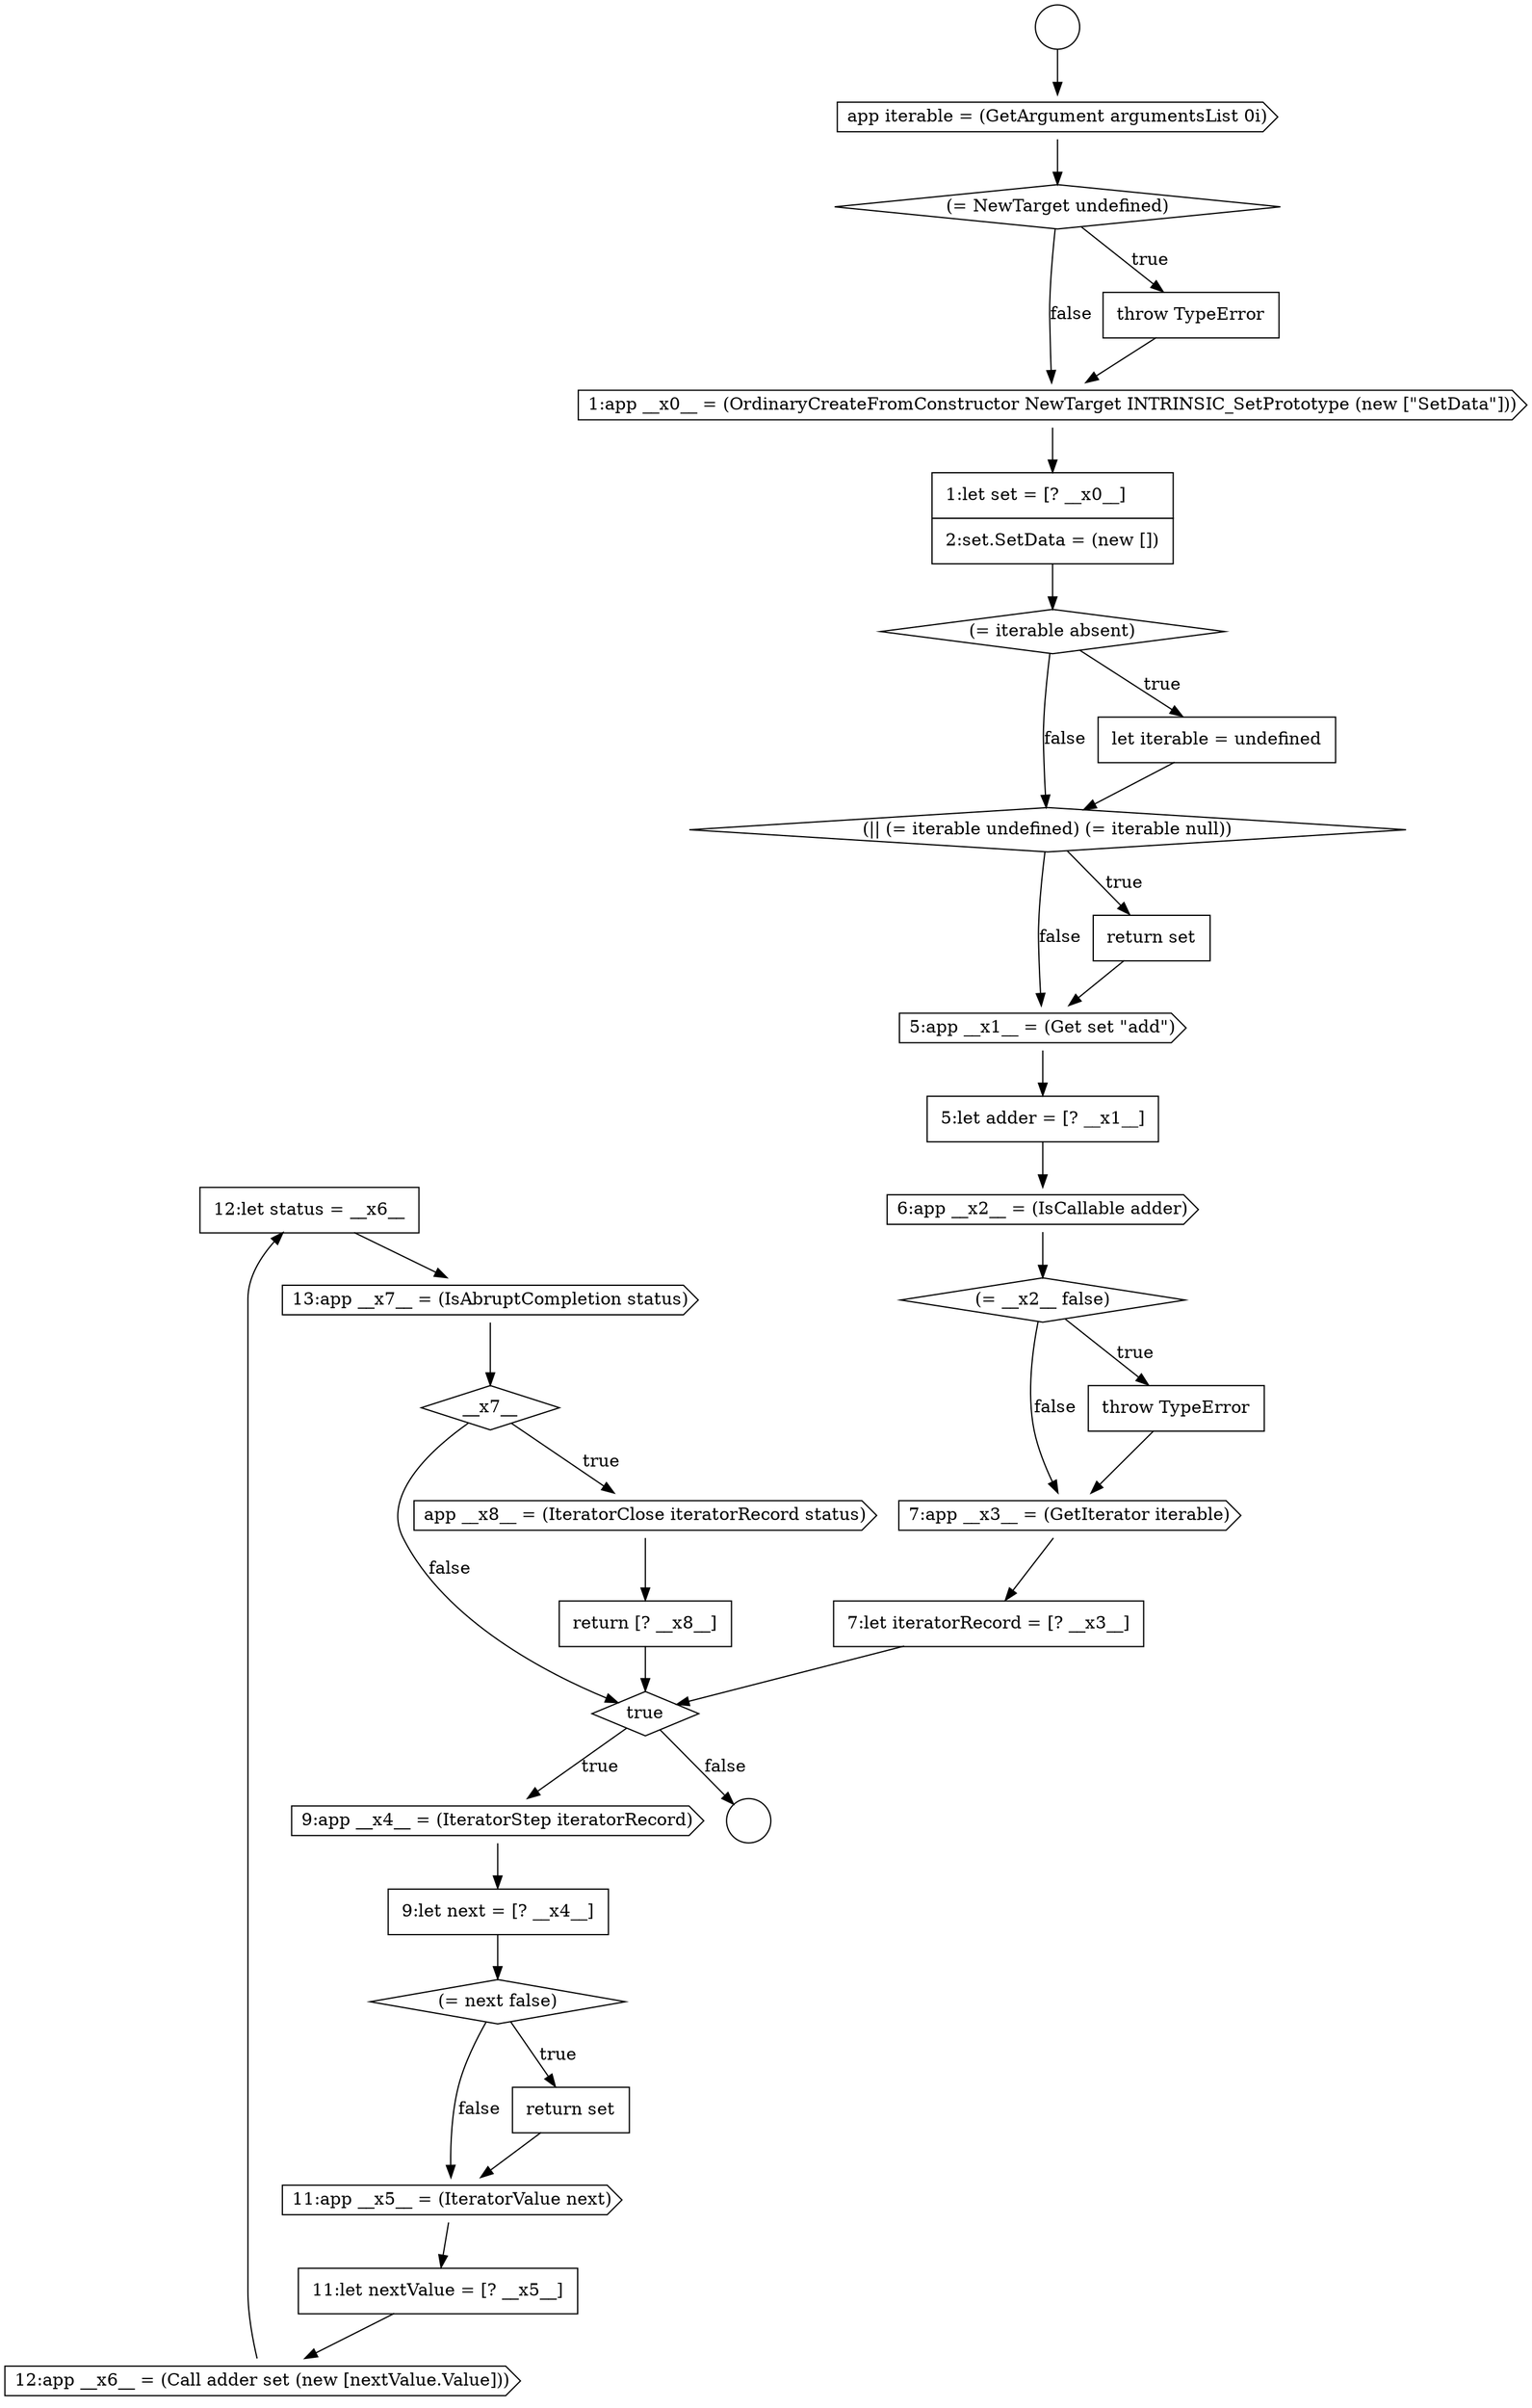 digraph {
  node15720 [shape=none, margin=0, label=<<font color="black">
    <table border="0" cellborder="1" cellspacing="0" cellpadding="10">
      <tr><td align="left">12:let status = __x6__</td></tr>
    </table>
  </font>> color="black" fillcolor="white" style=filled]
  node15723 [shape=cds, label=<<font color="black">app __x8__ = (IteratorClose iteratorRecord status)</font>> color="black" fillcolor="white" style=filled]
  node15706 [shape=none, margin=0, label=<<font color="black">
    <table border="0" cellborder="1" cellspacing="0" cellpadding="10">
      <tr><td align="left">5:let adder = [? __x1__]</td></tr>
    </table>
  </font>> color="black" fillcolor="white" style=filled]
  node15695 [shape=circle label=" " color="black" fillcolor="white" style=filled]
  node15716 [shape=none, margin=0, label=<<font color="black">
    <table border="0" cellborder="1" cellspacing="0" cellpadding="10">
      <tr><td align="left">return set</td></tr>
    </table>
  </font>> color="black" fillcolor="white" style=filled]
  node15697 [shape=diamond, label=<<font color="black">(= NewTarget undefined)</font>> color="black" fillcolor="white" style=filled]
  node15719 [shape=cds, label=<<font color="black">12:app __x6__ = (Call adder set (new [nextValue.Value]))</font>> color="black" fillcolor="white" style=filled]
  node15724 [shape=none, margin=0, label=<<font color="black">
    <table border="0" cellborder="1" cellspacing="0" cellpadding="10">
      <tr><td align="left">return [? __x8__]</td></tr>
    </table>
  </font>> color="black" fillcolor="white" style=filled]
  node15721 [shape=cds, label=<<font color="black">13:app __x7__ = (IsAbruptCompletion status)</font>> color="black" fillcolor="white" style=filled]
  node15699 [shape=cds, label=<<font color="black">1:app __x0__ = (OrdinaryCreateFromConstructor NewTarget INTRINSIC_SetPrototype (new [&quot;SetData&quot;]))</font>> color="black" fillcolor="white" style=filled]
  node15705 [shape=cds, label=<<font color="black">5:app __x1__ = (Get set &quot;add&quot;)</font>> color="black" fillcolor="white" style=filled]
  node15722 [shape=diamond, label=<<font color="black">__x7__</font>> color="black" fillcolor="white" style=filled]
  node15698 [shape=none, margin=0, label=<<font color="black">
    <table border="0" cellborder="1" cellspacing="0" cellpadding="10">
      <tr><td align="left">throw TypeError</td></tr>
    </table>
  </font>> color="black" fillcolor="white" style=filled]
  node15703 [shape=diamond, label=<<font color="black">(|| (= iterable undefined) (= iterable null))</font>> color="black" fillcolor="white" style=filled]
  node15712 [shape=diamond, label=<<font color="black">true</font>> color="black" fillcolor="white" style=filled]
  node15710 [shape=cds, label=<<font color="black">7:app __x3__ = (GetIterator iterable)</font>> color="black" fillcolor="white" style=filled]
  node15702 [shape=none, margin=0, label=<<font color="black">
    <table border="0" cellborder="1" cellspacing="0" cellpadding="10">
      <tr><td align="left">let iterable = undefined</td></tr>
    </table>
  </font>> color="black" fillcolor="white" style=filled]
  node15714 [shape=none, margin=0, label=<<font color="black">
    <table border="0" cellborder="1" cellspacing="0" cellpadding="10">
      <tr><td align="left">9:let next = [? __x4__]</td></tr>
    </table>
  </font>> color="black" fillcolor="white" style=filled]
  node15707 [shape=cds, label=<<font color="black">6:app __x2__ = (IsCallable adder)</font>> color="black" fillcolor="white" style=filled]
  node15715 [shape=diamond, label=<<font color="black">(= next false)</font>> color="black" fillcolor="white" style=filled]
  node15696 [shape=cds, label=<<font color="black">app iterable = (GetArgument argumentsList 0i)</font>> color="black" fillcolor="white" style=filled]
  node15718 [shape=none, margin=0, label=<<font color="black">
    <table border="0" cellborder="1" cellspacing="0" cellpadding="10">
      <tr><td align="left">11:let nextValue = [? __x5__]</td></tr>
    </table>
  </font>> color="black" fillcolor="white" style=filled]
  node15708 [shape=diamond, label=<<font color="black">(= __x2__ false)</font>> color="black" fillcolor="white" style=filled]
  node15700 [shape=none, margin=0, label=<<font color="black">
    <table border="0" cellborder="1" cellspacing="0" cellpadding="10">
      <tr><td align="left">1:let set = [? __x0__]</td></tr>
      <tr><td align="left">2:set.SetData = (new [])</td></tr>
    </table>
  </font>> color="black" fillcolor="white" style=filled]
  node15701 [shape=diamond, label=<<font color="black">(= iterable absent)</font>> color="black" fillcolor="white" style=filled]
  node15713 [shape=cds, label=<<font color="black">9:app __x4__ = (IteratorStep iteratorRecord)</font>> color="black" fillcolor="white" style=filled]
  node15704 [shape=none, margin=0, label=<<font color="black">
    <table border="0" cellborder="1" cellspacing="0" cellpadding="10">
      <tr><td align="left">return set</td></tr>
    </table>
  </font>> color="black" fillcolor="white" style=filled]
  node15717 [shape=cds, label=<<font color="black">11:app __x5__ = (IteratorValue next)</font>> color="black" fillcolor="white" style=filled]
  node15694 [shape=circle label=" " color="black" fillcolor="white" style=filled]
  node15711 [shape=none, margin=0, label=<<font color="black">
    <table border="0" cellborder="1" cellspacing="0" cellpadding="10">
      <tr><td align="left">7:let iteratorRecord = [? __x3__]</td></tr>
    </table>
  </font>> color="black" fillcolor="white" style=filled]
  node15709 [shape=none, margin=0, label=<<font color="black">
    <table border="0" cellborder="1" cellspacing="0" cellpadding="10">
      <tr><td align="left">throw TypeError</td></tr>
    </table>
  </font>> color="black" fillcolor="white" style=filled]
  node15700 -> node15701 [ color="black"]
  node15724 -> node15712 [ color="black"]
  node15721 -> node15722 [ color="black"]
  node15697 -> node15698 [label=<<font color="black">true</font>> color="black"]
  node15697 -> node15699 [label=<<font color="black">false</font>> color="black"]
  node15708 -> node15709 [label=<<font color="black">true</font>> color="black"]
  node15708 -> node15710 [label=<<font color="black">false</font>> color="black"]
  node15702 -> node15703 [ color="black"]
  node15715 -> node15716 [label=<<font color="black">true</font>> color="black"]
  node15715 -> node15717 [label=<<font color="black">false</font>> color="black"]
  node15716 -> node15717 [ color="black"]
  node15699 -> node15700 [ color="black"]
  node15713 -> node15714 [ color="black"]
  node15711 -> node15712 [ color="black"]
  node15701 -> node15702 [label=<<font color="black">true</font>> color="black"]
  node15701 -> node15703 [label=<<font color="black">false</font>> color="black"]
  node15705 -> node15706 [ color="black"]
  node15710 -> node15711 [ color="black"]
  node15694 -> node15696 [ color="black"]
  node15720 -> node15721 [ color="black"]
  node15696 -> node15697 [ color="black"]
  node15706 -> node15707 [ color="black"]
  node15704 -> node15705 [ color="black"]
  node15709 -> node15710 [ color="black"]
  node15722 -> node15723 [label=<<font color="black">true</font>> color="black"]
  node15722 -> node15712 [label=<<font color="black">false</font>> color="black"]
  node15719 -> node15720 [ color="black"]
  node15712 -> node15713 [label=<<font color="black">true</font>> color="black"]
  node15712 -> node15695 [label=<<font color="black">false</font>> color="black"]
  node15723 -> node15724 [ color="black"]
  node15698 -> node15699 [ color="black"]
  node15714 -> node15715 [ color="black"]
  node15718 -> node15719 [ color="black"]
  node15717 -> node15718 [ color="black"]
  node15707 -> node15708 [ color="black"]
  node15703 -> node15704 [label=<<font color="black">true</font>> color="black"]
  node15703 -> node15705 [label=<<font color="black">false</font>> color="black"]
}
